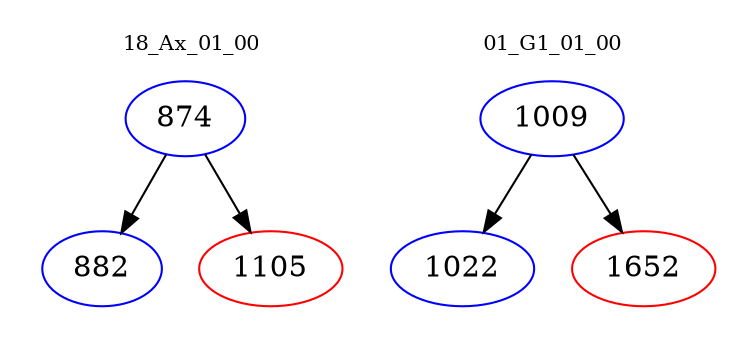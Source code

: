 digraph{
subgraph cluster_0 {
color = white
label = "18_Ax_01_00";
fontsize=10;
T0_874 [label="874", color="blue"]
T0_874 -> T0_882 [color="black"]
T0_882 [label="882", color="blue"]
T0_874 -> T0_1105 [color="black"]
T0_1105 [label="1105", color="red"]
}
subgraph cluster_1 {
color = white
label = "01_G1_01_00";
fontsize=10;
T1_1009 [label="1009", color="blue"]
T1_1009 -> T1_1022 [color="black"]
T1_1022 [label="1022", color="blue"]
T1_1009 -> T1_1652 [color="black"]
T1_1652 [label="1652", color="red"]
}
}
